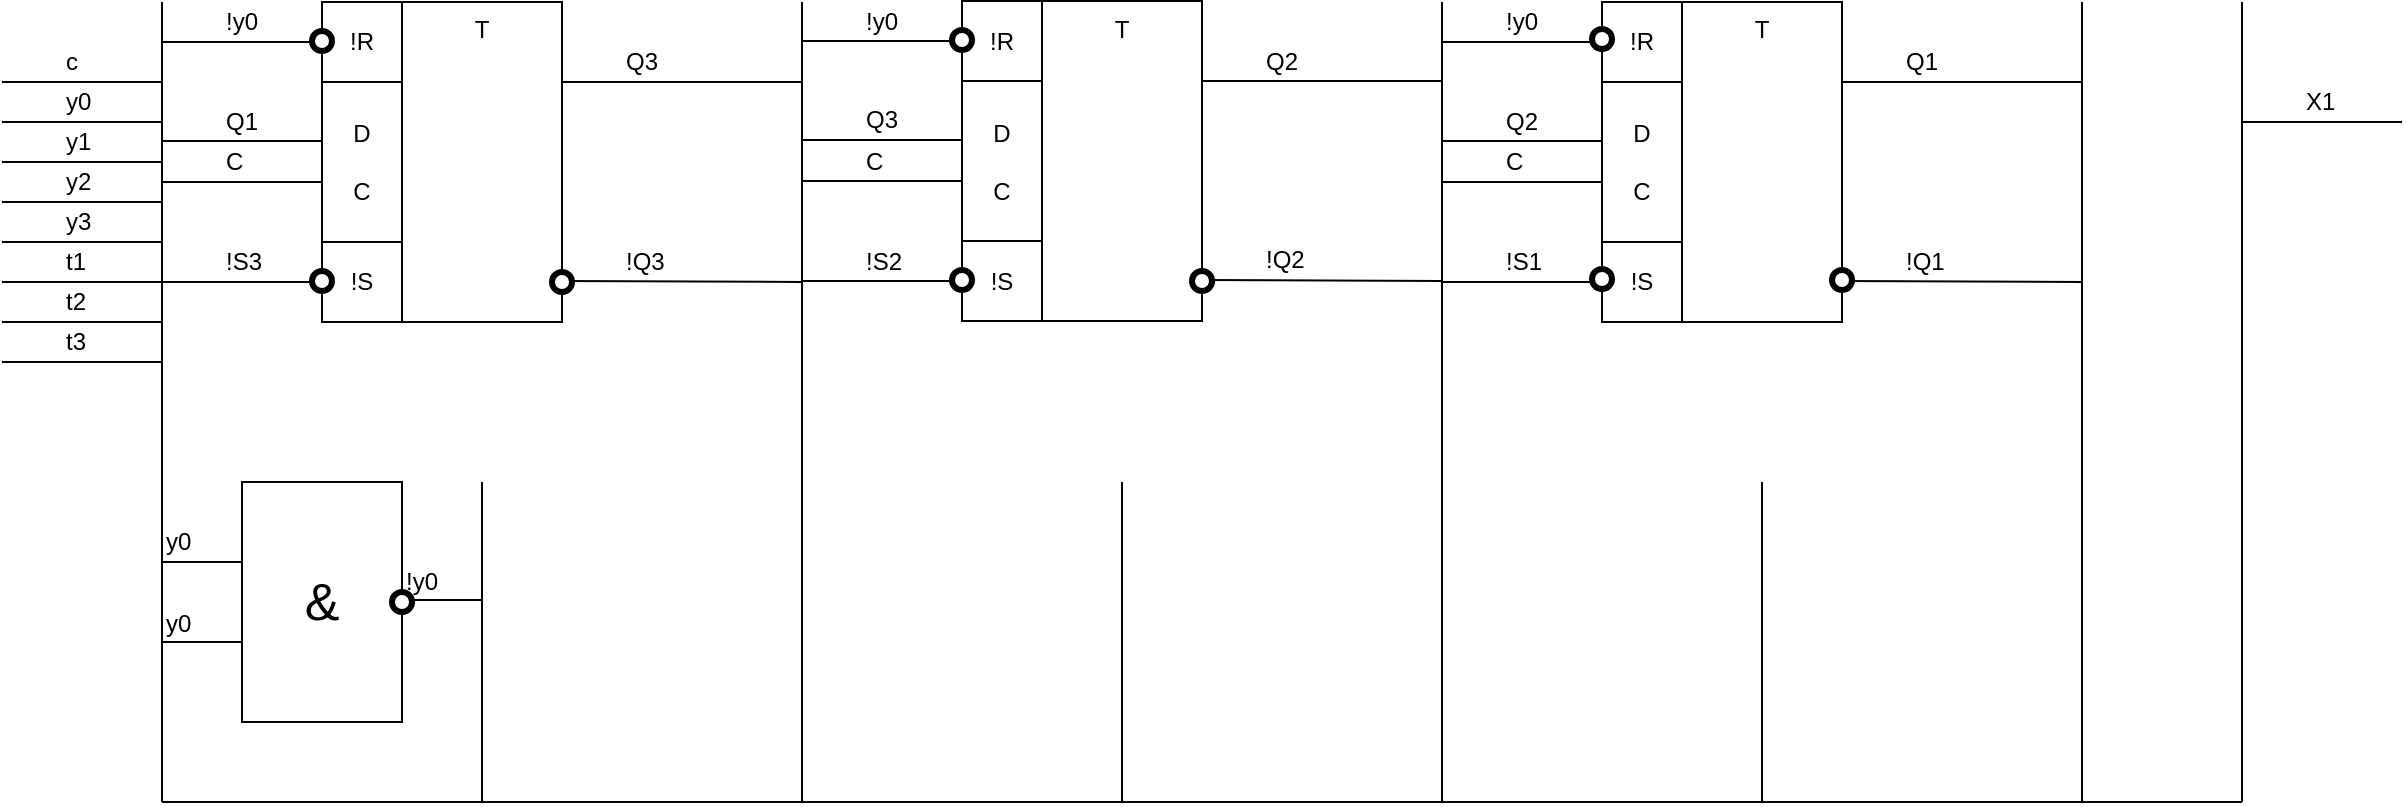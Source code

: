 <mxfile version="12.0.0" type="github" pages="1"><diagram name="Page-1" id="2a216829-ef6e-dabb-86c1-c78162f3ba2b"><mxGraphModel dx="1408" dy="780" grid="1" gridSize="10" guides="1" tooltips="1" connect="1" arrows="1" fold="1" page="1" pageScale="1" pageWidth="850" pageHeight="1100" background="#ffffff" math="0" shadow="0"><root><mxCell id="0"/><mxCell id="1" parent="0"/><mxCell id="18ak5usq0MqdyDjZxHy--1" value="" style="endArrow=none;html=1;" parent="1" edge="1"><mxGeometry width="50" height="50" relative="1" as="geometry"><mxPoint x="80" y="760" as="sourcePoint"/><mxPoint x="80" y="360" as="targetPoint"/></mxGeometry></mxCell><mxCell id="18ak5usq0MqdyDjZxHy--2" value="" style="endArrow=none;html=1;" parent="1" edge="1"><mxGeometry width="50" height="50" relative="1" as="geometry"><mxPoint x="80" y="760" as="sourcePoint"/><mxPoint x="1120" y="760" as="targetPoint"/></mxGeometry></mxCell><mxCell id="18ak5usq0MqdyDjZxHy--3" value="" style="endArrow=none;html=1;" parent="1" edge="1"><mxGeometry width="50" height="50" relative="1" as="geometry"><mxPoint x="1120" y="760" as="sourcePoint"/><mxPoint x="1120" y="360" as="targetPoint"/></mxGeometry></mxCell><mxCell id="18ak5usq0MqdyDjZxHy--4" value="" style="endArrow=none;html=1;" parent="1" edge="1"><mxGeometry width="50" height="50" relative="1" as="geometry"><mxPoint x="240" y="760" as="sourcePoint"/><mxPoint x="240" y="600" as="targetPoint"/></mxGeometry></mxCell><mxCell id="18ak5usq0MqdyDjZxHy--5" value="" style="endArrow=none;html=1;" parent="1" edge="1"><mxGeometry width="50" height="50" relative="1" as="geometry"><mxPoint x="400" y="760" as="sourcePoint"/><mxPoint x="400" y="360" as="targetPoint"/></mxGeometry></mxCell><mxCell id="18ak5usq0MqdyDjZxHy--6" value="" style="endArrow=none;html=1;" parent="1" edge="1"><mxGeometry width="50" height="50" relative="1" as="geometry"><mxPoint x="560" y="760" as="sourcePoint"/><mxPoint x="560" y="600" as="targetPoint"/></mxGeometry></mxCell><mxCell id="18ak5usq0MqdyDjZxHy--7" value="" style="endArrow=none;html=1;" parent="1" edge="1"><mxGeometry width="50" height="50" relative="1" as="geometry"><mxPoint x="720" y="760" as="sourcePoint"/><mxPoint x="720" y="360" as="targetPoint"/></mxGeometry></mxCell><mxCell id="18ak5usq0MqdyDjZxHy--8" value="" style="endArrow=none;html=1;" parent="1" edge="1"><mxGeometry width="50" height="50" relative="1" as="geometry"><mxPoint x="880" y="760" as="sourcePoint"/><mxPoint x="880" y="600" as="targetPoint"/></mxGeometry></mxCell><mxCell id="18ak5usq0MqdyDjZxHy--9" value="" style="endArrow=none;html=1;" parent="1" edge="1"><mxGeometry width="50" height="50" relative="1" as="geometry"><mxPoint x="1040" y="760" as="sourcePoint"/><mxPoint x="1040" y="360" as="targetPoint"/></mxGeometry></mxCell><mxCell id="18ak5usq0MqdyDjZxHy--10" value="" style="endArrow=none;html=1;" parent="1" edge="1"><mxGeometry width="50" height="50" relative="1" as="geometry"><mxPoint y="400" as="sourcePoint"/><mxPoint x="80" y="400" as="targetPoint"/></mxGeometry></mxCell><mxCell id="18ak5usq0MqdyDjZxHy--16" value="c" style="text;html=1;resizable=0;points=[];autosize=1;align=left;verticalAlign=top;spacingTop=-4;" parent="1" vertex="1"><mxGeometry x="30" y="380" width="20" height="20" as="geometry"/></mxCell><mxCell id="18ak5usq0MqdyDjZxHy--25" value="y0" style="text;html=1;resizable=0;points=[];autosize=1;align=left;verticalAlign=top;spacingTop=-4;" parent="1" vertex="1"><mxGeometry x="30" y="400" width="30" height="20" as="geometry"/></mxCell><mxCell id="18ak5usq0MqdyDjZxHy--26" value="" style="endArrow=none;html=1;" parent="1" edge="1"><mxGeometry width="50" height="50" relative="1" as="geometry"><mxPoint y="420" as="sourcePoint"/><mxPoint x="80" y="420" as="targetPoint"/></mxGeometry></mxCell><mxCell id="18ak5usq0MqdyDjZxHy--27" value="y1" style="text;html=1;resizable=0;points=[];autosize=1;align=left;verticalAlign=top;spacingTop=-4;" parent="1" vertex="1"><mxGeometry x="30" y="420" width="30" height="20" as="geometry"/></mxCell><mxCell id="18ak5usq0MqdyDjZxHy--28" value="" style="endArrow=none;html=1;" parent="1" edge="1"><mxGeometry width="50" height="50" relative="1" as="geometry"><mxPoint y="440" as="sourcePoint"/><mxPoint x="80" y="440" as="targetPoint"/></mxGeometry></mxCell><mxCell id="18ak5usq0MqdyDjZxHy--29" value="y2" style="text;html=1;resizable=0;points=[];autosize=1;align=left;verticalAlign=top;spacingTop=-4;" parent="1" vertex="1"><mxGeometry x="30" y="440" width="30" height="20" as="geometry"/></mxCell><mxCell id="18ak5usq0MqdyDjZxHy--30" value="" style="endArrow=none;html=1;" parent="1" edge="1"><mxGeometry width="50" height="50" relative="1" as="geometry"><mxPoint y="460" as="sourcePoint"/><mxPoint x="80" y="460" as="targetPoint"/></mxGeometry></mxCell><mxCell id="18ak5usq0MqdyDjZxHy--31" value="y3" style="text;html=1;resizable=0;points=[];autosize=1;align=left;verticalAlign=top;spacingTop=-4;" parent="1" vertex="1"><mxGeometry x="30" y="460" width="30" height="20" as="geometry"/></mxCell><mxCell id="18ak5usq0MqdyDjZxHy--32" value="" style="endArrow=none;html=1;" parent="1" edge="1"><mxGeometry width="50" height="50" relative="1" as="geometry"><mxPoint y="480" as="sourcePoint"/><mxPoint x="80" y="480" as="targetPoint"/></mxGeometry></mxCell><mxCell id="18ak5usq0MqdyDjZxHy--33" value="t1" style="text;html=1;resizable=0;points=[];autosize=1;align=left;verticalAlign=top;spacingTop=-4;" parent="1" vertex="1"><mxGeometry x="30" y="480" width="30" height="20" as="geometry"/></mxCell><mxCell id="18ak5usq0MqdyDjZxHy--34" value="" style="endArrow=none;html=1;" parent="1" edge="1"><mxGeometry width="50" height="50" relative="1" as="geometry"><mxPoint y="500" as="sourcePoint"/><mxPoint x="80" y="500" as="targetPoint"/></mxGeometry></mxCell><mxCell id="18ak5usq0MqdyDjZxHy--35" value="t2" style="text;html=1;resizable=0;points=[];autosize=1;align=left;verticalAlign=top;spacingTop=-4;" parent="1" vertex="1"><mxGeometry x="30" y="500" width="30" height="20" as="geometry"/></mxCell><mxCell id="18ak5usq0MqdyDjZxHy--36" value="" style="endArrow=none;html=1;" parent="1" edge="1"><mxGeometry width="50" height="50" relative="1" as="geometry"><mxPoint y="520" as="sourcePoint"/><mxPoint x="80" y="520" as="targetPoint"/></mxGeometry></mxCell><mxCell id="18ak5usq0MqdyDjZxHy--37" value="t3" style="text;html=1;resizable=0;points=[];autosize=1;align=left;verticalAlign=top;spacingTop=-4;" parent="1" vertex="1"><mxGeometry x="30" y="520" width="30" height="20" as="geometry"/></mxCell><mxCell id="18ak5usq0MqdyDjZxHy--38" value="" style="endArrow=none;html=1;" parent="1" edge="1"><mxGeometry width="50" height="50" relative="1" as="geometry"><mxPoint y="540" as="sourcePoint"/><mxPoint x="80" y="540" as="targetPoint"/></mxGeometry></mxCell><mxCell id="18ak5usq0MqdyDjZxHy--39" value="X1" style="text;html=1;resizable=0;points=[];autosize=1;align=left;verticalAlign=top;spacingTop=-4;" parent="1" vertex="1"><mxGeometry x="1150" y="400" width="30" height="20" as="geometry"/></mxCell><mxCell id="18ak5usq0MqdyDjZxHy--40" value="" style="endArrow=none;html=1;" parent="1" edge="1"><mxGeometry width="50" height="50" relative="1" as="geometry"><mxPoint x="1120" y="420" as="sourcePoint"/><mxPoint x="1200" y="420" as="targetPoint"/></mxGeometry></mxCell><mxCell id="18ak5usq0MqdyDjZxHy--41" value="" style="rounded=0;whiteSpace=wrap;html=1;" parent="1" vertex="1"><mxGeometry x="160" y="360" width="120" height="160" as="geometry"/></mxCell><mxCell id="18ak5usq0MqdyDjZxHy--42" value="&lt;div&gt;&lt;span style=&quot;line-height: 60%&quot;&gt;T&lt;/span&gt;&lt;/div&gt;" style="rounded=0;whiteSpace=wrap;html=1;align=center;verticalAlign=top;" parent="1" vertex="1"><mxGeometry x="200" y="360" width="80" height="160" as="geometry"/></mxCell><mxCell id="18ak5usq0MqdyDjZxHy--43" value="!R" style="rounded=0;whiteSpace=wrap;html=1;" parent="1" vertex="1"><mxGeometry x="160" y="360" width="40" height="40" as="geometry"/></mxCell><mxCell id="18ak5usq0MqdyDjZxHy--44" value="!S" style="rounded=0;whiteSpace=wrap;html=1;" parent="1" vertex="1"><mxGeometry x="160" y="480" width="40" height="40" as="geometry"/></mxCell><mxCell id="18ak5usq0MqdyDjZxHy--45" value="D&lt;br&gt;&lt;br&gt;C" style="rounded=0;whiteSpace=wrap;html=1;" parent="1" vertex="1"><mxGeometry x="160" y="400" width="40" height="80" as="geometry"/></mxCell><mxCell id="18ak5usq0MqdyDjZxHy--46" value="!y0" style="text;html=1;resizable=0;points=[];autosize=1;align=left;verticalAlign=top;spacingTop=-4;" parent="1" vertex="1"><mxGeometry x="110" y="360" width="30" height="20" as="geometry"/></mxCell><mxCell id="18ak5usq0MqdyDjZxHy--47" value="" style="endArrow=none;html=1;" parent="1" edge="1"><mxGeometry width="50" height="50" relative="1" as="geometry"><mxPoint x="80" y="380" as="sourcePoint"/><mxPoint x="160" y="380" as="targetPoint"/></mxGeometry></mxCell><mxCell id="18ak5usq0MqdyDjZxHy--48" value="Q1" style="text;html=1;resizable=0;points=[];autosize=1;align=left;verticalAlign=top;spacingTop=-4;" parent="1" vertex="1"><mxGeometry x="110" y="409.5" width="30" height="20" as="geometry"/></mxCell><mxCell id="18ak5usq0MqdyDjZxHy--49" value="" style="endArrow=none;html=1;" parent="1" edge="1"><mxGeometry width="50" height="50" relative="1" as="geometry"><mxPoint x="80" y="429.5" as="sourcePoint"/><mxPoint x="160" y="429.5" as="targetPoint"/></mxGeometry></mxCell><mxCell id="18ak5usq0MqdyDjZxHy--50" value="C" style="text;html=1;resizable=0;points=[];autosize=1;align=left;verticalAlign=top;spacingTop=-4;" parent="1" vertex="1"><mxGeometry x="110" y="430" width="20" height="20" as="geometry"/></mxCell><mxCell id="18ak5usq0MqdyDjZxHy--51" value="" style="endArrow=none;html=1;" parent="1" edge="1"><mxGeometry width="50" height="50" relative="1" as="geometry"><mxPoint x="80" y="450" as="sourcePoint"/><mxPoint x="160" y="450" as="targetPoint"/></mxGeometry></mxCell><mxCell id="18ak5usq0MqdyDjZxHy--52" value="!S3" style="text;html=1;resizable=0;points=[];autosize=1;align=left;verticalAlign=top;spacingTop=-4;" parent="1" vertex="1"><mxGeometry x="110" y="480" width="30" height="20" as="geometry"/></mxCell><mxCell id="18ak5usq0MqdyDjZxHy--53" value="" style="endArrow=none;html=1;" parent="1" edge="1"><mxGeometry width="50" height="50" relative="1" as="geometry"><mxPoint x="80" y="500" as="sourcePoint"/><mxPoint x="160" y="500" as="targetPoint"/></mxGeometry></mxCell><mxCell id="18ak5usq0MqdyDjZxHy--54" value="Q3" style="text;html=1;resizable=0;points=[];autosize=1;align=left;verticalAlign=top;spacingTop=-4;" parent="1" vertex="1"><mxGeometry x="310" y="380" width="30" height="20" as="geometry"/></mxCell><mxCell id="18ak5usq0MqdyDjZxHy--55" value="" style="endArrow=none;html=1;" parent="1" edge="1"><mxGeometry width="50" height="50" relative="1" as="geometry"><mxPoint x="280" y="400" as="sourcePoint"/><mxPoint x="400" y="400" as="targetPoint"/></mxGeometry></mxCell><mxCell id="18ak5usq0MqdyDjZxHy--56" value="!Q3" style="text;html=1;resizable=0;points=[];autosize=1;align=left;verticalAlign=top;spacingTop=-4;" parent="1" vertex="1"><mxGeometry x="310" y="479.5" width="30" height="20" as="geometry"/></mxCell><mxCell id="18ak5usq0MqdyDjZxHy--57" value="" style="endArrow=none;html=1;" parent="1" edge="1"><mxGeometry width="50" height="50" relative="1" as="geometry"><mxPoint x="280" y="499.5" as="sourcePoint"/><mxPoint x="400" y="500" as="targetPoint"/></mxGeometry></mxCell><mxCell id="18ak5usq0MqdyDjZxHy--58" value="" style="rounded=0;whiteSpace=wrap;html=1;" parent="1" vertex="1"><mxGeometry x="480" y="359.5" width="120" height="160" as="geometry"/></mxCell><mxCell id="18ak5usq0MqdyDjZxHy--59" value="&lt;div&gt;&lt;span style=&quot;line-height: 60%&quot;&gt;T&lt;/span&gt;&lt;/div&gt;" style="rounded=0;whiteSpace=wrap;html=1;align=center;verticalAlign=top;" parent="1" vertex="1"><mxGeometry x="520" y="359.5" width="80" height="160" as="geometry"/></mxCell><mxCell id="18ak5usq0MqdyDjZxHy--60" value="!R" style="rounded=0;whiteSpace=wrap;html=1;" parent="1" vertex="1"><mxGeometry x="480" y="359.5" width="40" height="40" as="geometry"/></mxCell><mxCell id="18ak5usq0MqdyDjZxHy--61" value="!S" style="rounded=0;whiteSpace=wrap;html=1;" parent="1" vertex="1"><mxGeometry x="480" y="479.5" width="40" height="40" as="geometry"/></mxCell><mxCell id="18ak5usq0MqdyDjZxHy--62" value="D&lt;br&gt;&lt;br&gt;C" style="rounded=0;whiteSpace=wrap;html=1;" parent="1" vertex="1"><mxGeometry x="480" y="399.5" width="40" height="80" as="geometry"/></mxCell><mxCell id="18ak5usq0MqdyDjZxHy--63" value="!y0" style="text;html=1;resizable=0;points=[];autosize=1;align=left;verticalAlign=top;spacingTop=-4;" parent="1" vertex="1"><mxGeometry x="430" y="359.5" width="30" height="20" as="geometry"/></mxCell><mxCell id="18ak5usq0MqdyDjZxHy--64" value="Q3" style="text;html=1;resizable=0;points=[];autosize=1;align=left;verticalAlign=top;spacingTop=-4;" parent="1" vertex="1"><mxGeometry x="430" y="409" width="30" height="20" as="geometry"/></mxCell><mxCell id="18ak5usq0MqdyDjZxHy--65" value="C" style="text;html=1;resizable=0;points=[];autosize=1;align=left;verticalAlign=top;spacingTop=-4;" parent="1" vertex="1"><mxGeometry x="430" y="429.5" width="20" height="20" as="geometry"/></mxCell><mxCell id="18ak5usq0MqdyDjZxHy--66" value="!S2" style="text;html=1;resizable=0;points=[];autosize=1;align=left;verticalAlign=top;spacingTop=-4;" parent="1" vertex="1"><mxGeometry x="430" y="479.5" width="30" height="20" as="geometry"/></mxCell><mxCell id="18ak5usq0MqdyDjZxHy--67" value="Q2" style="text;html=1;resizable=0;points=[];autosize=1;align=left;verticalAlign=top;spacingTop=-4;" parent="1" vertex="1"><mxGeometry x="630" y="379.5" width="30" height="20" as="geometry"/></mxCell><mxCell id="18ak5usq0MqdyDjZxHy--68" value="!Q2" style="text;html=1;resizable=0;points=[];autosize=1;align=left;verticalAlign=top;spacingTop=-4;" parent="1" vertex="1"><mxGeometry x="630" y="479" width="30" height="20" as="geometry"/></mxCell><mxCell id="18ak5usq0MqdyDjZxHy--69" value="" style="endArrow=none;html=1;" parent="1" edge="1"><mxGeometry width="50" height="50" relative="1" as="geometry"><mxPoint x="600" y="499" as="sourcePoint"/><mxPoint x="720" y="499.5" as="targetPoint"/></mxGeometry></mxCell><mxCell id="18ak5usq0MqdyDjZxHy--70" value="" style="endArrow=none;html=1;" parent="1" edge="1"><mxGeometry width="50" height="50" relative="1" as="geometry"><mxPoint x="600" y="399.5" as="sourcePoint"/><mxPoint x="720" y="399.5" as="targetPoint"/></mxGeometry></mxCell><mxCell id="18ak5usq0MqdyDjZxHy--71" value="" style="endArrow=none;html=1;" parent="1" edge="1"><mxGeometry width="50" height="50" relative="1" as="geometry"><mxPoint x="400" y="499.5" as="sourcePoint"/><mxPoint x="480" y="499.5" as="targetPoint"/></mxGeometry></mxCell><mxCell id="18ak5usq0MqdyDjZxHy--72" value="" style="endArrow=none;html=1;" parent="1" edge="1"><mxGeometry width="50" height="50" relative="1" as="geometry"><mxPoint x="400" y="449.5" as="sourcePoint"/><mxPoint x="480" y="449.5" as="targetPoint"/></mxGeometry></mxCell><mxCell id="18ak5usq0MqdyDjZxHy--73" value="" style="endArrow=none;html=1;" parent="1" edge="1"><mxGeometry width="50" height="50" relative="1" as="geometry"><mxPoint x="400" y="429" as="sourcePoint"/><mxPoint x="480" y="429" as="targetPoint"/></mxGeometry></mxCell><mxCell id="18ak5usq0MqdyDjZxHy--74" value="" style="endArrow=none;html=1;" parent="1" edge="1"><mxGeometry width="50" height="50" relative="1" as="geometry"><mxPoint x="400" y="379.5" as="sourcePoint"/><mxPoint x="480" y="379.5" as="targetPoint"/></mxGeometry></mxCell><mxCell id="18ak5usq0MqdyDjZxHy--75" value="" style="rounded=0;whiteSpace=wrap;html=1;" parent="1" vertex="1"><mxGeometry x="800" y="360" width="120" height="160" as="geometry"/></mxCell><mxCell id="18ak5usq0MqdyDjZxHy--76" value="&lt;div&gt;&lt;span style=&quot;line-height: 60%&quot;&gt;T&lt;/span&gt;&lt;/div&gt;" style="rounded=0;whiteSpace=wrap;html=1;align=center;verticalAlign=top;" parent="1" vertex="1"><mxGeometry x="840" y="360" width="80" height="160" as="geometry"/></mxCell><mxCell id="18ak5usq0MqdyDjZxHy--77" value="!R" style="rounded=0;whiteSpace=wrap;html=1;" parent="1" vertex="1"><mxGeometry x="800" y="360" width="40" height="40" as="geometry"/></mxCell><mxCell id="18ak5usq0MqdyDjZxHy--78" value="!S" style="rounded=0;whiteSpace=wrap;html=1;" parent="1" vertex="1"><mxGeometry x="800" y="480" width="40" height="40" as="geometry"/></mxCell><mxCell id="18ak5usq0MqdyDjZxHy--79" value="D&lt;br&gt;&lt;br&gt;C" style="rounded=0;whiteSpace=wrap;html=1;" parent="1" vertex="1"><mxGeometry x="800" y="400" width="40" height="80" as="geometry"/></mxCell><mxCell id="18ak5usq0MqdyDjZxHy--80" value="!y0" style="text;html=1;resizable=0;points=[];autosize=1;align=left;verticalAlign=top;spacingTop=-4;" parent="1" vertex="1"><mxGeometry x="750" y="360" width="30" height="20" as="geometry"/></mxCell><mxCell id="18ak5usq0MqdyDjZxHy--81" value="Q2" style="text;html=1;resizable=0;points=[];autosize=1;align=left;verticalAlign=top;spacingTop=-4;" parent="1" vertex="1"><mxGeometry x="750" y="409.5" width="30" height="20" as="geometry"/></mxCell><mxCell id="18ak5usq0MqdyDjZxHy--82" value="C" style="text;html=1;resizable=0;points=[];autosize=1;align=left;verticalAlign=top;spacingTop=-4;" parent="1" vertex="1"><mxGeometry x="750" y="430" width="20" height="20" as="geometry"/></mxCell><mxCell id="18ak5usq0MqdyDjZxHy--83" value="!S1" style="text;html=1;resizable=0;points=[];autosize=1;align=left;verticalAlign=top;spacingTop=-4;" parent="1" vertex="1"><mxGeometry x="750" y="480" width="30" height="20" as="geometry"/></mxCell><mxCell id="18ak5usq0MqdyDjZxHy--84" value="Q1" style="text;html=1;resizable=0;points=[];autosize=1;align=left;verticalAlign=top;spacingTop=-4;" parent="1" vertex="1"><mxGeometry x="950" y="380" width="30" height="20" as="geometry"/></mxCell><mxCell id="18ak5usq0MqdyDjZxHy--85" value="!Q1" style="text;html=1;resizable=0;points=[];autosize=1;align=left;verticalAlign=top;spacingTop=-4;" parent="1" vertex="1"><mxGeometry x="950" y="479.5" width="30" height="20" as="geometry"/></mxCell><mxCell id="18ak5usq0MqdyDjZxHy--86" value="" style="endArrow=none;html=1;" parent="1" edge="1"><mxGeometry width="50" height="50" relative="1" as="geometry"><mxPoint x="920" y="499.5" as="sourcePoint"/><mxPoint x="1040" y="500" as="targetPoint"/></mxGeometry></mxCell><mxCell id="18ak5usq0MqdyDjZxHy--87" value="" style="endArrow=none;html=1;" parent="1" edge="1"><mxGeometry width="50" height="50" relative="1" as="geometry"><mxPoint x="920" y="400" as="sourcePoint"/><mxPoint x="1040" y="400" as="targetPoint"/></mxGeometry></mxCell><mxCell id="18ak5usq0MqdyDjZxHy--88" value="" style="endArrow=none;html=1;" parent="1" edge="1"><mxGeometry width="50" height="50" relative="1" as="geometry"><mxPoint x="720" y="500" as="sourcePoint"/><mxPoint x="800" y="500" as="targetPoint"/></mxGeometry></mxCell><mxCell id="18ak5usq0MqdyDjZxHy--89" value="" style="endArrow=none;html=1;" parent="1" edge="1"><mxGeometry width="50" height="50" relative="1" as="geometry"><mxPoint x="720" y="450" as="sourcePoint"/><mxPoint x="800" y="450" as="targetPoint"/></mxGeometry></mxCell><mxCell id="18ak5usq0MqdyDjZxHy--90" value="" style="endArrow=none;html=1;" parent="1" edge="1"><mxGeometry width="50" height="50" relative="1" as="geometry"><mxPoint x="720" y="429.5" as="sourcePoint"/><mxPoint x="800" y="429.5" as="targetPoint"/></mxGeometry></mxCell><mxCell id="18ak5usq0MqdyDjZxHy--91" value="" style="endArrow=none;html=1;" parent="1" edge="1"><mxGeometry width="50" height="50" relative="1" as="geometry"><mxPoint x="720" y="380" as="sourcePoint"/><mxPoint x="800" y="380" as="targetPoint"/></mxGeometry></mxCell><mxCell id="tPRsiFmyDKU2fb7vzfHu-1" value="" style="endArrow=none;html=1;" edge="1" parent="1"><mxGeometry width="50" height="50" relative="1" as="geometry"><mxPoint x="80" y="640" as="sourcePoint"/><mxPoint x="120" y="640" as="targetPoint"/></mxGeometry></mxCell><mxCell id="tPRsiFmyDKU2fb7vzfHu-2" value="" style="endArrow=none;html=1;" edge="1" parent="1"><mxGeometry width="50" height="50" relative="1" as="geometry"><mxPoint x="80" y="680" as="sourcePoint"/><mxPoint x="120" y="680" as="targetPoint"/></mxGeometry></mxCell><mxCell id="tPRsiFmyDKU2fb7vzfHu-3" value="y0" style="text;html=1;resizable=0;points=[];autosize=1;align=left;verticalAlign=top;spacingTop=-4;" vertex="1" parent="1"><mxGeometry x="80" y="620" width="30" height="20" as="geometry"/></mxCell><mxCell id="tPRsiFmyDKU2fb7vzfHu-4" value="y0" style="text;html=1;resizable=0;points=[];autosize=1;align=left;verticalAlign=top;spacingTop=-4;" vertex="1" parent="1"><mxGeometry x="80" y="661" width="30" height="20" as="geometry"/></mxCell><mxCell id="tPRsiFmyDKU2fb7vzfHu-5" value="&lt;font style=&quot;font-size: 26px&quot;&gt;&amp;amp;&lt;/font&gt;" style="rounded=0;whiteSpace=wrap;html=1;" vertex="1" parent="1"><mxGeometry x="120" y="600" width="80" height="120" as="geometry"/></mxCell><mxCell id="tPRsiFmyDKU2fb7vzfHu-6" value="!y0" style="text;html=1;resizable=0;points=[];autosize=1;align=left;verticalAlign=top;spacingTop=-4;" vertex="1" parent="1"><mxGeometry x="200" y="640" width="30" height="20" as="geometry"/></mxCell><mxCell id="tPRsiFmyDKU2fb7vzfHu-7" value="" style="endArrow=none;html=1;" edge="1" parent="1"><mxGeometry width="50" height="50" relative="1" as="geometry"><mxPoint x="200.0" y="659" as="sourcePoint"/><mxPoint x="240" y="659" as="targetPoint"/></mxGeometry></mxCell><mxCell id="tPRsiFmyDKU2fb7vzfHu-9" value="" style="shape=mxgraph.bpmn.shape;html=1;verticalLabelPosition=bottom;labelBackgroundColor=#ffffff;verticalAlign=top;align=center;perimeter=ellipsePerimeter;outlineConnect=0;outline=end;symbol=general;" vertex="1" parent="1"><mxGeometry x="155" y="374.5" width="10" height="10" as="geometry"/></mxCell><mxCell id="tPRsiFmyDKU2fb7vzfHu-10" value="" style="shape=mxgraph.bpmn.shape;html=1;verticalLabelPosition=bottom;labelBackgroundColor=#ffffff;verticalAlign=top;align=center;perimeter=ellipsePerimeter;outlineConnect=0;outline=end;symbol=general;" vertex="1" parent="1"><mxGeometry x="155" y="494.5" width="10" height="10" as="geometry"/></mxCell><mxCell id="tPRsiFmyDKU2fb7vzfHu-11" value="" style="shape=mxgraph.bpmn.shape;html=1;verticalLabelPosition=bottom;labelBackgroundColor=#ffffff;verticalAlign=top;align=center;perimeter=ellipsePerimeter;outlineConnect=0;outline=end;symbol=general;" vertex="1" parent="1"><mxGeometry x="275" y="495" width="10" height="10" as="geometry"/></mxCell><mxCell id="tPRsiFmyDKU2fb7vzfHu-12" value="" style="shape=mxgraph.bpmn.shape;html=1;verticalLabelPosition=bottom;labelBackgroundColor=#ffffff;verticalAlign=top;align=center;perimeter=ellipsePerimeter;outlineConnect=0;outline=end;symbol=general;" vertex="1" parent="1"><mxGeometry x="475" y="374" width="10" height="10" as="geometry"/></mxCell><mxCell id="tPRsiFmyDKU2fb7vzfHu-13" value="" style="shape=mxgraph.bpmn.shape;html=1;verticalLabelPosition=bottom;labelBackgroundColor=#ffffff;verticalAlign=top;align=center;perimeter=ellipsePerimeter;outlineConnect=0;outline=end;symbol=general;" vertex="1" parent="1"><mxGeometry x="475" y="494" width="10" height="10" as="geometry"/></mxCell><mxCell id="tPRsiFmyDKU2fb7vzfHu-14" value="" style="shape=mxgraph.bpmn.shape;html=1;verticalLabelPosition=bottom;labelBackgroundColor=#ffffff;verticalAlign=top;align=center;perimeter=ellipsePerimeter;outlineConnect=0;outline=end;symbol=general;" vertex="1" parent="1"><mxGeometry x="595" y="494.5" width="10" height="10" as="geometry"/></mxCell><mxCell id="tPRsiFmyDKU2fb7vzfHu-15" value="" style="shape=mxgraph.bpmn.shape;html=1;verticalLabelPosition=bottom;labelBackgroundColor=#ffffff;verticalAlign=top;align=center;perimeter=ellipsePerimeter;outlineConnect=0;outline=end;symbol=general;" vertex="1" parent="1"><mxGeometry x="795" y="373.5" width="10" height="10" as="geometry"/></mxCell><mxCell id="tPRsiFmyDKU2fb7vzfHu-16" value="" style="shape=mxgraph.bpmn.shape;html=1;verticalLabelPosition=bottom;labelBackgroundColor=#ffffff;verticalAlign=top;align=center;perimeter=ellipsePerimeter;outlineConnect=0;outline=end;symbol=general;" vertex="1" parent="1"><mxGeometry x="795" y="493.5" width="10" height="10" as="geometry"/></mxCell><mxCell id="tPRsiFmyDKU2fb7vzfHu-17" value="" style="shape=mxgraph.bpmn.shape;html=1;verticalLabelPosition=bottom;labelBackgroundColor=#ffffff;verticalAlign=top;align=center;perimeter=ellipsePerimeter;outlineConnect=0;outline=end;symbol=general;" vertex="1" parent="1"><mxGeometry x="915" y="494" width="10" height="10" as="geometry"/></mxCell><mxCell id="tPRsiFmyDKU2fb7vzfHu-18" value="" style="shape=mxgraph.bpmn.shape;html=1;verticalLabelPosition=bottom;labelBackgroundColor=#ffffff;verticalAlign=top;align=center;perimeter=ellipsePerimeter;outlineConnect=0;outline=end;symbol=general;" vertex="1" parent="1"><mxGeometry x="195" y="655" width="10" height="10" as="geometry"/></mxCell></root></mxGraphModel></diagram></mxfile>